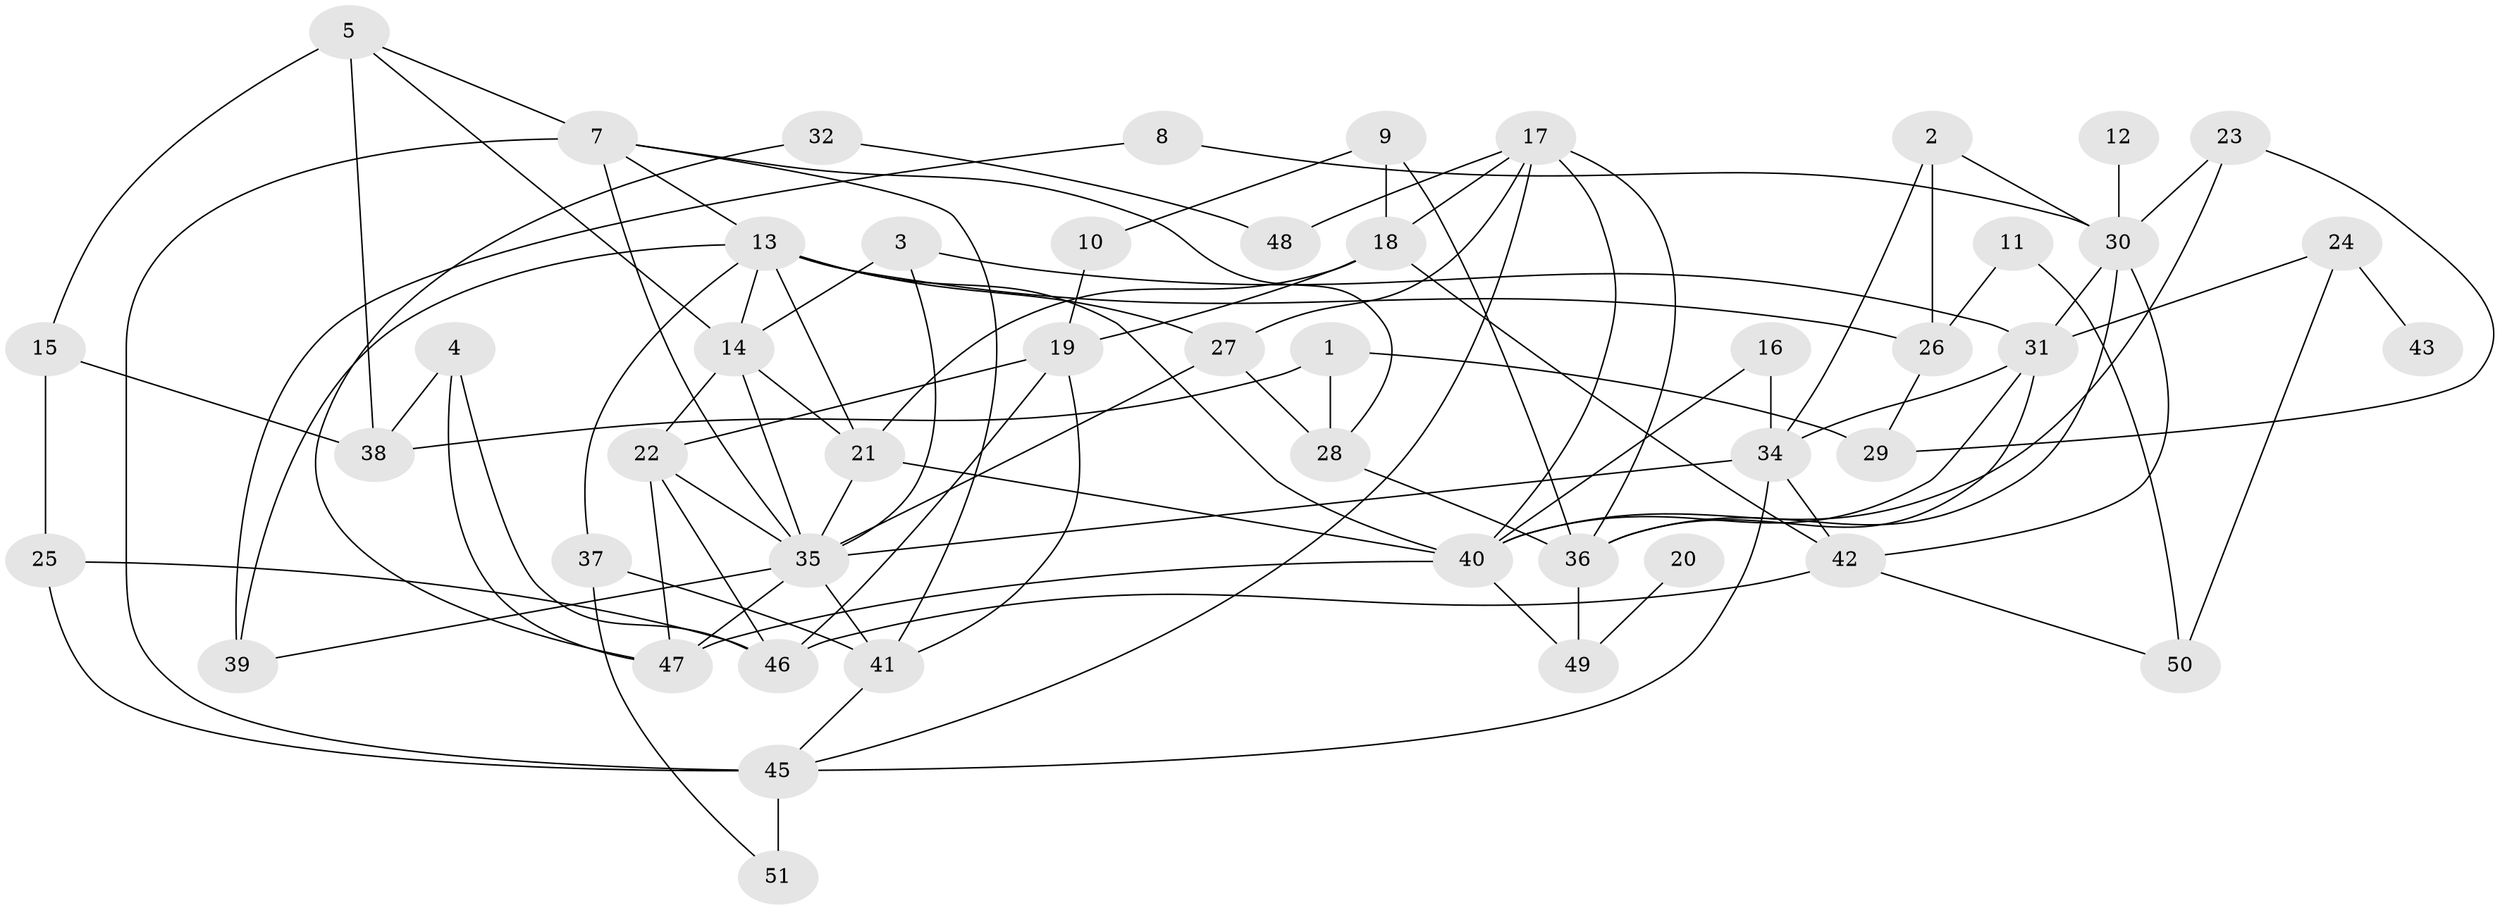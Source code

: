 // original degree distribution, {3: 0.2647058823529412, 1: 0.14705882352941177, 4: 0.17647058823529413, 2: 0.20588235294117646, 6: 0.029411764705882353, 5: 0.12745098039215685, 0: 0.029411764705882353, 7: 0.00980392156862745, 8: 0.00980392156862745}
// Generated by graph-tools (version 1.1) at 2025/00/03/09/25 03:00:50]
// undirected, 48 vertices, 97 edges
graph export_dot {
graph [start="1"]
  node [color=gray90,style=filled];
  1;
  2;
  3;
  4;
  5;
  7;
  8;
  9;
  10;
  11;
  12;
  13;
  14;
  15;
  16;
  17;
  18;
  19;
  20;
  21;
  22;
  23;
  24;
  25;
  26;
  27;
  28;
  29;
  30;
  31;
  32;
  34;
  35;
  36;
  37;
  38;
  39;
  40;
  41;
  42;
  43;
  45;
  46;
  47;
  48;
  49;
  50;
  51;
  1 -- 28 [weight=1.0];
  1 -- 29 [weight=1.0];
  1 -- 38 [weight=1.0];
  2 -- 26 [weight=1.0];
  2 -- 30 [weight=1.0];
  2 -- 34 [weight=1.0];
  3 -- 14 [weight=1.0];
  3 -- 31 [weight=1.0];
  3 -- 35 [weight=1.0];
  4 -- 38 [weight=1.0];
  4 -- 46 [weight=1.0];
  4 -- 47 [weight=1.0];
  5 -- 7 [weight=1.0];
  5 -- 14 [weight=1.0];
  5 -- 15 [weight=1.0];
  5 -- 38 [weight=1.0];
  7 -- 13 [weight=1.0];
  7 -- 28 [weight=1.0];
  7 -- 35 [weight=2.0];
  7 -- 41 [weight=1.0];
  7 -- 45 [weight=1.0];
  8 -- 30 [weight=1.0];
  8 -- 39 [weight=1.0];
  9 -- 10 [weight=1.0];
  9 -- 18 [weight=1.0];
  9 -- 36 [weight=1.0];
  10 -- 19 [weight=1.0];
  11 -- 26 [weight=1.0];
  11 -- 50 [weight=1.0];
  12 -- 30 [weight=2.0];
  13 -- 14 [weight=1.0];
  13 -- 21 [weight=1.0];
  13 -- 26 [weight=1.0];
  13 -- 27 [weight=1.0];
  13 -- 37 [weight=1.0];
  13 -- 39 [weight=1.0];
  13 -- 40 [weight=1.0];
  14 -- 21 [weight=1.0];
  14 -- 22 [weight=1.0];
  14 -- 35 [weight=1.0];
  15 -- 25 [weight=1.0];
  15 -- 38 [weight=2.0];
  16 -- 34 [weight=1.0];
  16 -- 40 [weight=1.0];
  17 -- 18 [weight=1.0];
  17 -- 27 [weight=1.0];
  17 -- 36 [weight=1.0];
  17 -- 40 [weight=1.0];
  17 -- 45 [weight=1.0];
  17 -- 48 [weight=1.0];
  18 -- 19 [weight=1.0];
  18 -- 21 [weight=2.0];
  18 -- 42 [weight=1.0];
  19 -- 22 [weight=1.0];
  19 -- 41 [weight=1.0];
  19 -- 46 [weight=1.0];
  20 -- 49 [weight=1.0];
  21 -- 35 [weight=1.0];
  21 -- 40 [weight=2.0];
  22 -- 35 [weight=1.0];
  22 -- 46 [weight=1.0];
  22 -- 47 [weight=1.0];
  23 -- 29 [weight=1.0];
  23 -- 30 [weight=1.0];
  23 -- 40 [weight=1.0];
  24 -- 31 [weight=1.0];
  24 -- 43 [weight=1.0];
  24 -- 50 [weight=1.0];
  25 -- 45 [weight=1.0];
  25 -- 46 [weight=1.0];
  26 -- 29 [weight=1.0];
  27 -- 28 [weight=1.0];
  27 -- 35 [weight=1.0];
  28 -- 36 [weight=1.0];
  30 -- 31 [weight=1.0];
  30 -- 36 [weight=1.0];
  30 -- 42 [weight=1.0];
  31 -- 34 [weight=1.0];
  31 -- 36 [weight=1.0];
  31 -- 40 [weight=1.0];
  32 -- 47 [weight=1.0];
  32 -- 48 [weight=1.0];
  34 -- 35 [weight=1.0];
  34 -- 42 [weight=1.0];
  34 -- 45 [weight=1.0];
  35 -- 39 [weight=1.0];
  35 -- 41 [weight=1.0];
  35 -- 47 [weight=1.0];
  36 -- 49 [weight=1.0];
  37 -- 41 [weight=1.0];
  37 -- 51 [weight=1.0];
  40 -- 47 [weight=1.0];
  40 -- 49 [weight=1.0];
  41 -- 45 [weight=1.0];
  42 -- 46 [weight=1.0];
  42 -- 50 [weight=1.0];
  45 -- 51 [weight=2.0];
}
